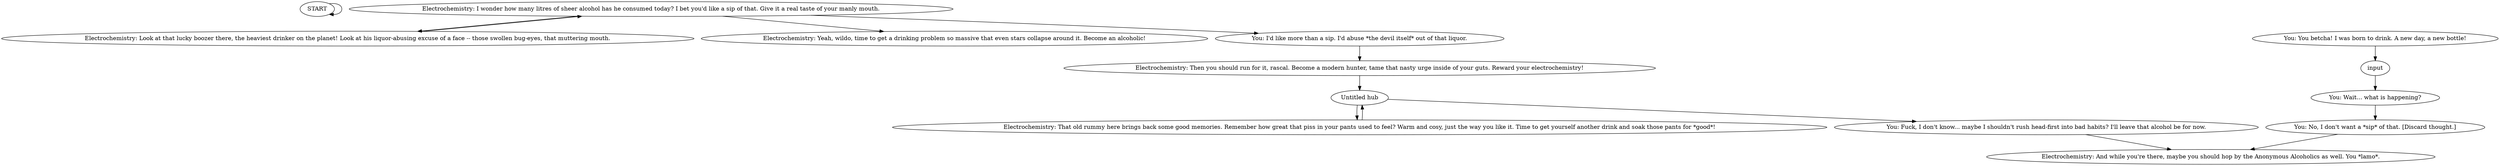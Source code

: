 # PLAZA ORB / get a drink
# Start drinking (Electrochem).
# ==================================================
digraph G {
	  0 [label="START"];
	  1 [label="input"];
	  2 [label="Electrochemistry: Yeah, wildo, time to get a drinking problem so massive that even stars collapse around it. Become an alcoholic!"];
	  3 [label="You: Wait... what is happening?"];
	  4 [label="Electrochemistry: Look at that lucky boozer there, the heaviest drinker on the planet! Look at his liquor-abusing excuse of a face -- those swollen bug-eyes, that muttering mouth."];
	  5 [label="You: No, I don't want a *sip* of that. [Discard thought.]"];
	  6 [label="Electrochemistry: That old rummy here brings back some good memories. Remember how great that piss in your pants used to feel? Warm and cosy, just the way you like it. Time to get yourself another drink and soak those pants for *good*!"];
	  7 [label="You: You betcha! I was born to drink. A new day, a new bottle!"];
	  8 [label="Untitled hub"];
	  9 [label="Electrochemistry: Then you should run for it, rascal. Become a modern hunter, tame that nasty urge inside of your guts. Reward your electrochemistry!"];
	  10 [label="Electrochemistry: And while you're there, maybe you should hop by the Anonymous Alcoholics as well. You *lamo*."];
	  11 [label="You: Fuck, I don't know... maybe I shouldn't rush head-first into bad habits? I'll leave that alcohol be for now."];
	  12 [label="You: I'd like more than a sip. I'd abuse *the devil itself* out of that liquor."];
	  13 [label="Electrochemistry: I wonder how many litres of sheer alcohol has he consumed today? I bet you'd like a sip of that. Give it a real taste of your manly mouth."];
	  0 -> 0
	  1 -> 3
	  3 -> 5
	  4 -> 13
	  5 -> 10
	  6 -> 8
	  7 -> 1
	  8 -> 11
	  8 -> 6
	  9 -> 8
	  11 -> 10
	  12 -> 9
	  13 -> 2
	  13 -> 12
	  13 -> 4
}

